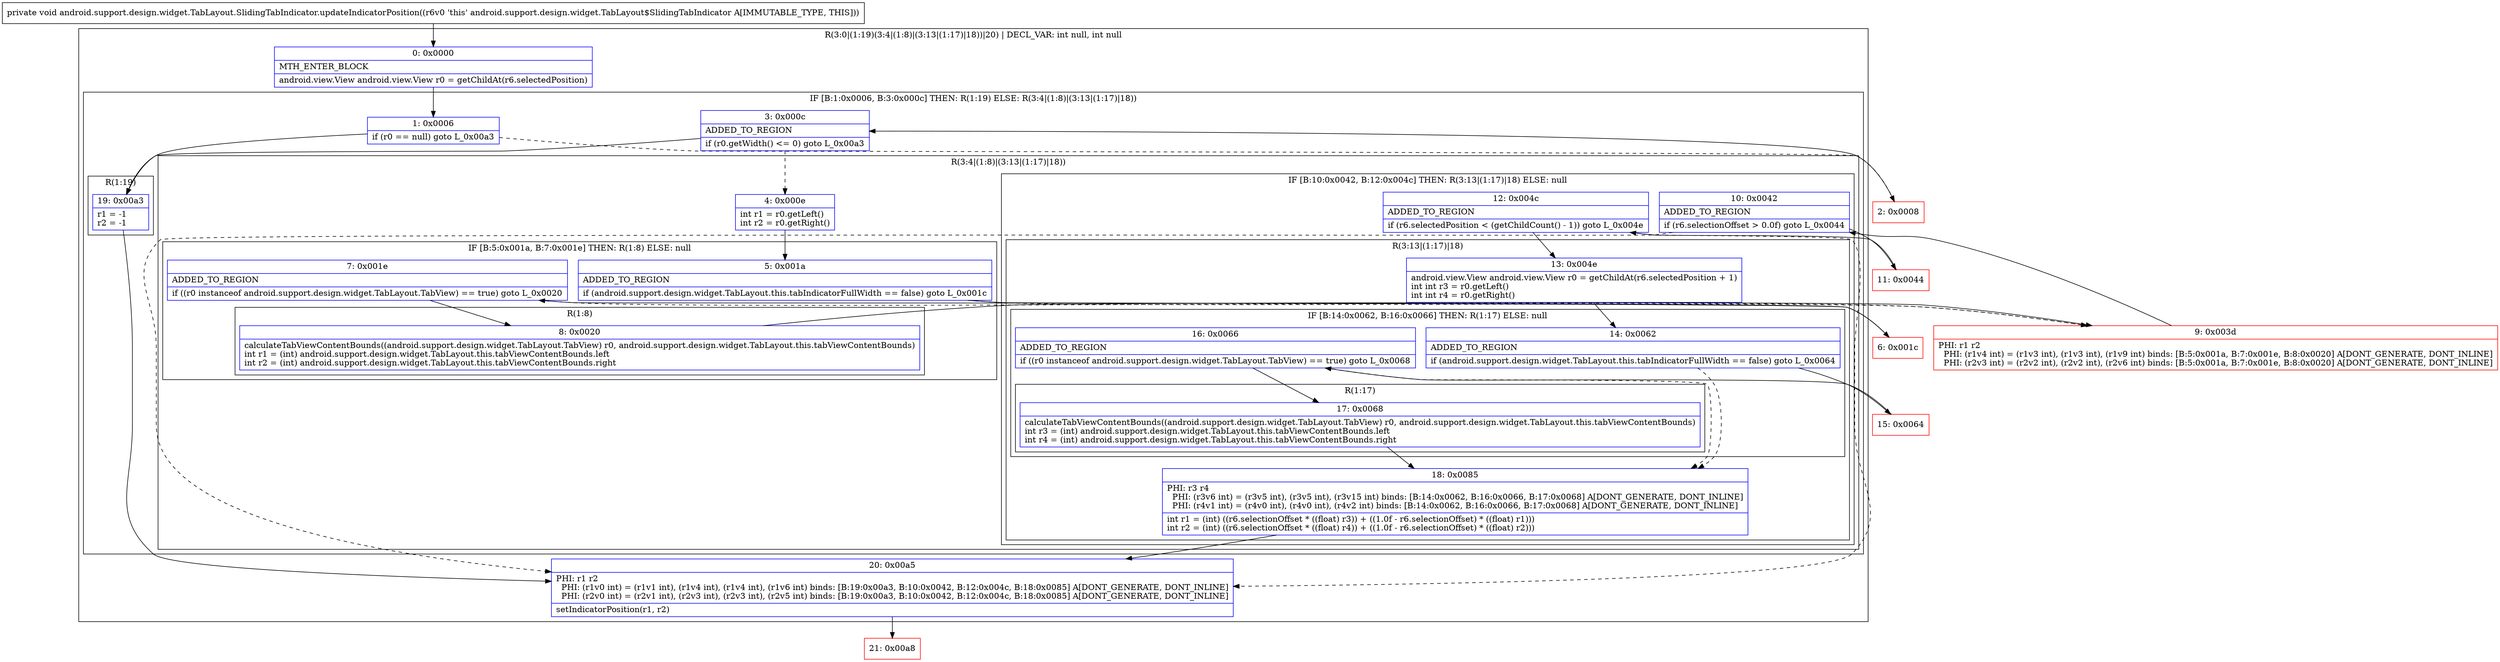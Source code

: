 digraph "CFG forandroid.support.design.widget.TabLayout.SlidingTabIndicator.updateIndicatorPosition()V" {
subgraph cluster_Region_1812424430 {
label = "R(3:0|(1:19)(3:4|(1:8)|(3:13|(1:17)|18))|20) | DECL_VAR: int null, int null\l";
node [shape=record,color=blue];
Node_0 [shape=record,label="{0\:\ 0x0000|MTH_ENTER_BLOCK\l|android.view.View android.view.View r0 = getChildAt(r6.selectedPosition)\l}"];
subgraph cluster_IfRegion_702324936 {
label = "IF [B:1:0x0006, B:3:0x000c] THEN: R(1:19) ELSE: R(3:4|(1:8)|(3:13|(1:17)|18))";
node [shape=record,color=blue];
Node_1 [shape=record,label="{1\:\ 0x0006|if (r0 == null) goto L_0x00a3\l}"];
Node_3 [shape=record,label="{3\:\ 0x000c|ADDED_TO_REGION\l|if (r0.getWidth() \<= 0) goto L_0x00a3\l}"];
subgraph cluster_Region_1793653409 {
label = "R(1:19)";
node [shape=record,color=blue];
Node_19 [shape=record,label="{19\:\ 0x00a3|r1 = \-1\lr2 = \-1\l}"];
}
subgraph cluster_Region_1223832990 {
label = "R(3:4|(1:8)|(3:13|(1:17)|18))";
node [shape=record,color=blue];
Node_4 [shape=record,label="{4\:\ 0x000e|int r1 = r0.getLeft()\lint r2 = r0.getRight()\l}"];
subgraph cluster_IfRegion_1905917069 {
label = "IF [B:5:0x001a, B:7:0x001e] THEN: R(1:8) ELSE: null";
node [shape=record,color=blue];
Node_5 [shape=record,label="{5\:\ 0x001a|ADDED_TO_REGION\l|if (android.support.design.widget.TabLayout.this.tabIndicatorFullWidth == false) goto L_0x001c\l}"];
Node_7 [shape=record,label="{7\:\ 0x001e|ADDED_TO_REGION\l|if ((r0 instanceof android.support.design.widget.TabLayout.TabView) == true) goto L_0x0020\l}"];
subgraph cluster_Region_645841990 {
label = "R(1:8)";
node [shape=record,color=blue];
Node_8 [shape=record,label="{8\:\ 0x0020|calculateTabViewContentBounds((android.support.design.widget.TabLayout.TabView) r0, android.support.design.widget.TabLayout.this.tabViewContentBounds)\lint r1 = (int) android.support.design.widget.TabLayout.this.tabViewContentBounds.left\lint r2 = (int) android.support.design.widget.TabLayout.this.tabViewContentBounds.right\l}"];
}
}
subgraph cluster_IfRegion_569038711 {
label = "IF [B:10:0x0042, B:12:0x004c] THEN: R(3:13|(1:17)|18) ELSE: null";
node [shape=record,color=blue];
Node_10 [shape=record,label="{10\:\ 0x0042|ADDED_TO_REGION\l|if (r6.selectionOffset \> 0.0f) goto L_0x0044\l}"];
Node_12 [shape=record,label="{12\:\ 0x004c|ADDED_TO_REGION\l|if (r6.selectedPosition \< (getChildCount() \- 1)) goto L_0x004e\l}"];
subgraph cluster_Region_862940327 {
label = "R(3:13|(1:17)|18)";
node [shape=record,color=blue];
Node_13 [shape=record,label="{13\:\ 0x004e|android.view.View android.view.View r0 = getChildAt(r6.selectedPosition + 1)\lint int r3 = r0.getLeft()\lint int r4 = r0.getRight()\l}"];
subgraph cluster_IfRegion_221025235 {
label = "IF [B:14:0x0062, B:16:0x0066] THEN: R(1:17) ELSE: null";
node [shape=record,color=blue];
Node_14 [shape=record,label="{14\:\ 0x0062|ADDED_TO_REGION\l|if (android.support.design.widget.TabLayout.this.tabIndicatorFullWidth == false) goto L_0x0064\l}"];
Node_16 [shape=record,label="{16\:\ 0x0066|ADDED_TO_REGION\l|if ((r0 instanceof android.support.design.widget.TabLayout.TabView) == true) goto L_0x0068\l}"];
subgraph cluster_Region_1570777796 {
label = "R(1:17)";
node [shape=record,color=blue];
Node_17 [shape=record,label="{17\:\ 0x0068|calculateTabViewContentBounds((android.support.design.widget.TabLayout.TabView) r0, android.support.design.widget.TabLayout.this.tabViewContentBounds)\lint r3 = (int) android.support.design.widget.TabLayout.this.tabViewContentBounds.left\lint r4 = (int) android.support.design.widget.TabLayout.this.tabViewContentBounds.right\l}"];
}
}
Node_18 [shape=record,label="{18\:\ 0x0085|PHI: r3 r4 \l  PHI: (r3v6 int) = (r3v5 int), (r3v5 int), (r3v15 int) binds: [B:14:0x0062, B:16:0x0066, B:17:0x0068] A[DONT_GENERATE, DONT_INLINE]\l  PHI: (r4v1 int) = (r4v0 int), (r4v0 int), (r4v2 int) binds: [B:14:0x0062, B:16:0x0066, B:17:0x0068] A[DONT_GENERATE, DONT_INLINE]\l|int r1 = (int) ((r6.selectionOffset * ((float) r3)) + ((1.0f \- r6.selectionOffset) * ((float) r1)))\lint r2 = (int) ((r6.selectionOffset * ((float) r4)) + ((1.0f \- r6.selectionOffset) * ((float) r2)))\l}"];
}
}
}
}
Node_20 [shape=record,label="{20\:\ 0x00a5|PHI: r1 r2 \l  PHI: (r1v0 int) = (r1v1 int), (r1v4 int), (r1v4 int), (r1v6 int) binds: [B:19:0x00a3, B:10:0x0042, B:12:0x004c, B:18:0x0085] A[DONT_GENERATE, DONT_INLINE]\l  PHI: (r2v0 int) = (r2v1 int), (r2v3 int), (r2v3 int), (r2v5 int) binds: [B:19:0x00a3, B:10:0x0042, B:12:0x004c, B:18:0x0085] A[DONT_GENERATE, DONT_INLINE]\l|setIndicatorPosition(r1, r2)\l}"];
}
Node_2 [shape=record,color=red,label="{2\:\ 0x0008}"];
Node_6 [shape=record,color=red,label="{6\:\ 0x001c}"];
Node_9 [shape=record,color=red,label="{9\:\ 0x003d|PHI: r1 r2 \l  PHI: (r1v4 int) = (r1v3 int), (r1v3 int), (r1v9 int) binds: [B:5:0x001a, B:7:0x001e, B:8:0x0020] A[DONT_GENERATE, DONT_INLINE]\l  PHI: (r2v3 int) = (r2v2 int), (r2v2 int), (r2v6 int) binds: [B:5:0x001a, B:7:0x001e, B:8:0x0020] A[DONT_GENERATE, DONT_INLINE]\l}"];
Node_11 [shape=record,color=red,label="{11\:\ 0x0044}"];
Node_15 [shape=record,color=red,label="{15\:\ 0x0064}"];
Node_21 [shape=record,color=red,label="{21\:\ 0x00a8}"];
MethodNode[shape=record,label="{private void android.support.design.widget.TabLayout.SlidingTabIndicator.updateIndicatorPosition((r6v0 'this' android.support.design.widget.TabLayout$SlidingTabIndicator A[IMMUTABLE_TYPE, THIS])) }"];
MethodNode -> Node_0;
Node_0 -> Node_1;
Node_1 -> Node_2[style=dashed];
Node_1 -> Node_19;
Node_3 -> Node_4[style=dashed];
Node_3 -> Node_19;
Node_19 -> Node_20;
Node_4 -> Node_5;
Node_5 -> Node_6;
Node_5 -> Node_9[style=dashed];
Node_7 -> Node_8;
Node_7 -> Node_9[style=dashed];
Node_8 -> Node_9;
Node_10 -> Node_11;
Node_10 -> Node_20[style=dashed];
Node_12 -> Node_13;
Node_12 -> Node_20[style=dashed];
Node_13 -> Node_14;
Node_14 -> Node_15;
Node_14 -> Node_18[style=dashed];
Node_16 -> Node_17;
Node_16 -> Node_18[style=dashed];
Node_17 -> Node_18;
Node_18 -> Node_20;
Node_20 -> Node_21;
Node_2 -> Node_3;
Node_6 -> Node_7;
Node_9 -> Node_10;
Node_11 -> Node_12;
Node_15 -> Node_16;
}

